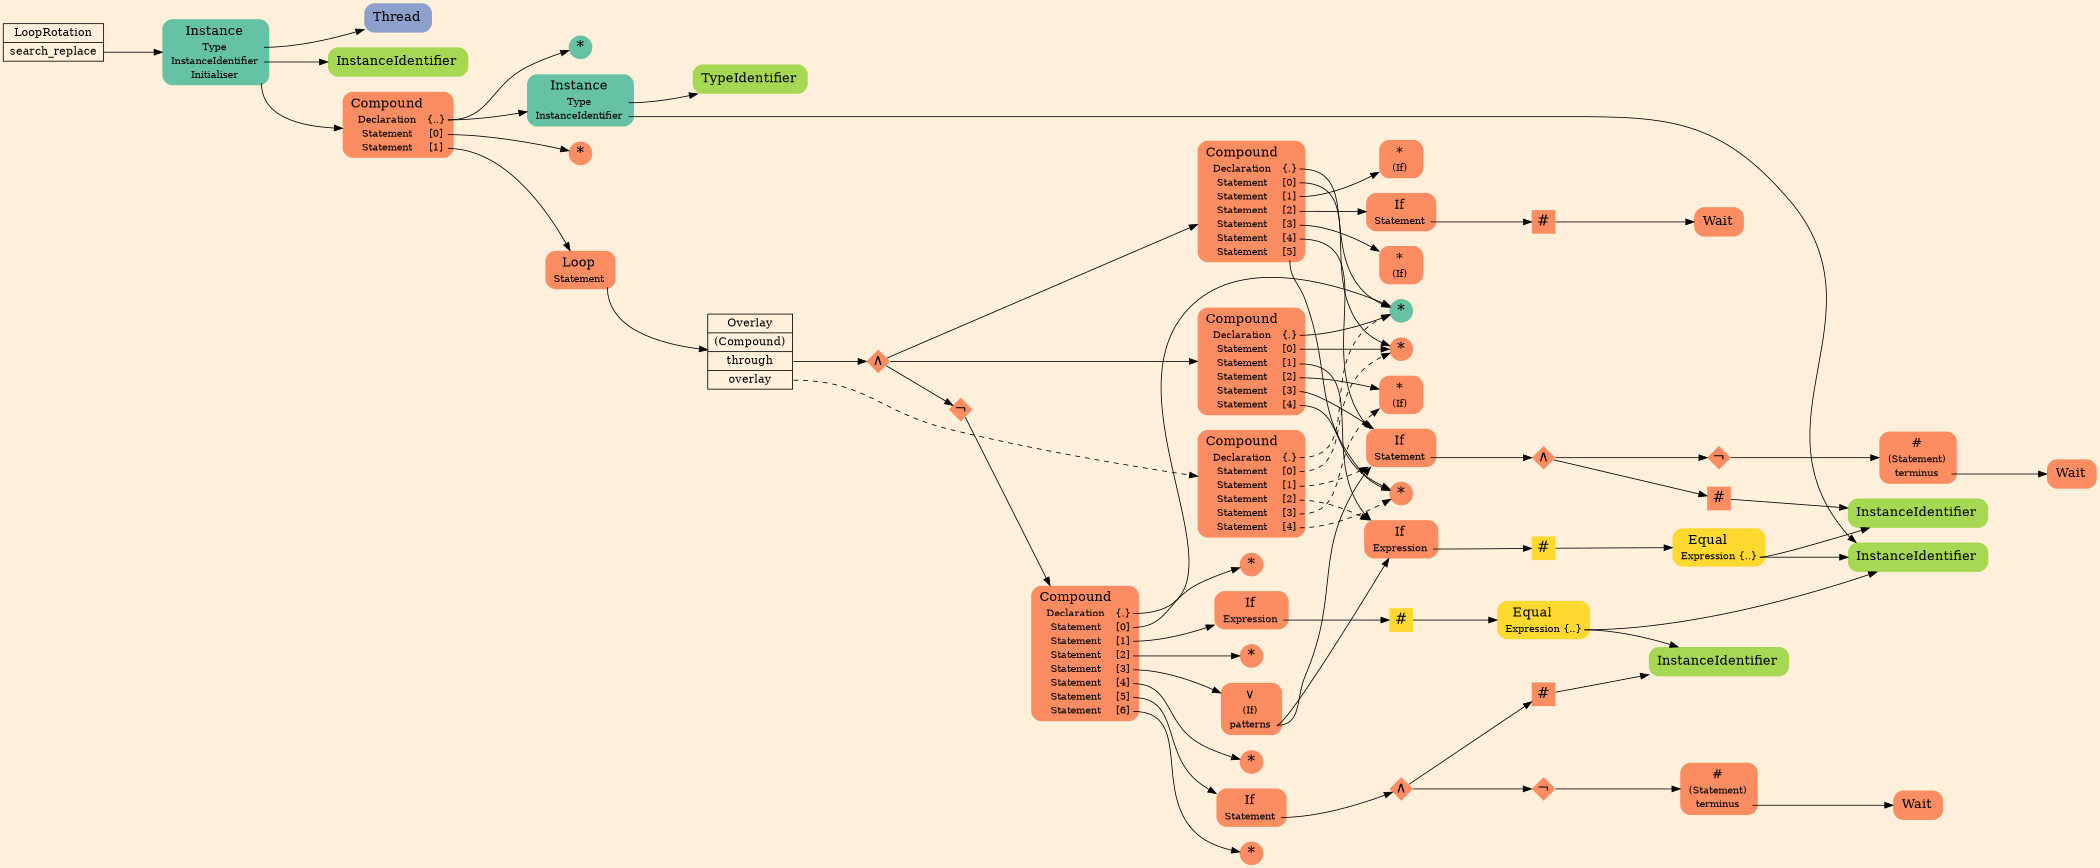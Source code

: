 digraph Inferno {
graph [
rankdir = "LR"
ranksep = 1.0
size = "14,20"
bgcolor = antiquewhite1
];
node [
];
"/CR#P87-0" [
shape = "record"
fillcolor = "transparent"
label = "<fixed> LoopRotation | <port0> search_replace"
style = "filled"
fontsize = "14"
fillcolor = antiquewhite1
];
"/#B-2-1611" [
shape = "plaintext"
fillcolor = "/set28/1"
label = <<TABLE BORDER="0" CELLBORDER="0" CELLSPACING="0">
 <TR>
  <TD><FONT POINT-SIZE="16.0">Instance</FONT></TD>
  <TD></TD>
 </TR>
 <TR>
  <TD>Type</TD>
  <TD PORT="port0"></TD>
 </TR>
 <TR>
  <TD>InstanceIdentifier</TD>
  <TD PORT="port1"></TD>
 </TR>
 <TR>
  <TD>Initialiser</TD>
  <TD PORT="port2"></TD>
 </TR>
</TABLE>>
style = "rounded,filled"
fontsize = "12"
];
"/#B-2-1617" [
shape = "plaintext"
fillcolor = "/set28/3"
label = <<TABLE BORDER="0" CELLBORDER="0" CELLSPACING="0">
 <TR>
  <TD><FONT POINT-SIZE="16.0">Thread</FONT></TD>
  <TD></TD>
 </TR>
</TABLE>>
style = "rounded,filled"
fontsize = "12"
];
"/#B-2-1613" [
shape = "plaintext"
fillcolor = "/set28/5"
label = <<TABLE BORDER="0" CELLBORDER="0" CELLSPACING="0">
 <TR>
  <TD><FONT POINT-SIZE="16.0">InstanceIdentifier</FONT></TD>
  <TD></TD>
 </TR>
</TABLE>>
style = "rounded,filled"
fontsize = "12"
];
"/#B-2-1632" [
shape = "plaintext"
fillcolor = "/set28/2"
label = <<TABLE BORDER="0" CELLBORDER="0" CELLSPACING="0">
 <TR>
  <TD><FONT POINT-SIZE="16.0">Compound</FONT></TD>
  <TD></TD>
 </TR>
 <TR>
  <TD>Declaration</TD>
  <TD PORT="port0">{..}</TD>
 </TR>
 <TR>
  <TD>Statement</TD>
  <TD PORT="port1">[0]</TD>
 </TR>
 <TR>
  <TD>Statement</TD>
  <TD PORT="port2">[1]</TD>
 </TR>
</TABLE>>
style = "rounded,filled"
fontsize = "12"
];
"/#B-2-1618" [
shape = "circle"
fillcolor = "/set28/1"
label = <*>
style = "filled"
fontsize = "18"
penwidth = 0.0
fixedsize = true
width = 0.4
height = 0.4
];
"/#B-2-1612" [
shape = "plaintext"
fillcolor = "/set28/1"
label = <<TABLE BORDER="0" CELLBORDER="0" CELLSPACING="0">
 <TR>
  <TD><FONT POINT-SIZE="16.0">Instance</FONT></TD>
  <TD></TD>
 </TR>
 <TR>
  <TD>Type</TD>
  <TD PORT="port0"></TD>
 </TR>
 <TR>
  <TD>InstanceIdentifier</TD>
  <TD PORT="port1"></TD>
 </TR>
</TABLE>>
style = "rounded,filled"
fontsize = "12"
];
"/#B-2-1651" [
shape = "plaintext"
fillcolor = "/set28/5"
label = <<TABLE BORDER="0" CELLBORDER="0" CELLSPACING="0">
 <TR>
  <TD><FONT POINT-SIZE="16.0">TypeIdentifier</FONT></TD>
  <TD></TD>
 </TR>
</TABLE>>
style = "rounded,filled"
fontsize = "12"
];
"/#B-2-1614" [
shape = "plaintext"
fillcolor = "/set28/5"
label = <<TABLE BORDER="0" CELLBORDER="0" CELLSPACING="0">
 <TR>
  <TD><FONT POINT-SIZE="16.0">InstanceIdentifier</FONT></TD>
  <TD></TD>
 </TR>
</TABLE>>
style = "rounded,filled"
fontsize = "12"
];
"/#B-2-1623" [
shape = "circle"
fillcolor = "/set28/2"
label = <*>
style = "filled"
fontsize = "18"
penwidth = 0.0
fixedsize = true
width = 0.4
height = 0.4
];
"/#B-2-1631" [
shape = "plaintext"
fillcolor = "/set28/2"
label = <<TABLE BORDER="0" CELLBORDER="0" CELLSPACING="0">
 <TR>
  <TD><FONT POINT-SIZE="16.0">Loop</FONT></TD>
  <TD></TD>
 </TR>
 <TR>
  <TD>Statement</TD>
  <TD PORT="port0"></TD>
 </TR>
</TABLE>>
style = "rounded,filled"
fontsize = "12"
];
"/#B-2-1648" [
shape = "record"
fillcolor = "/set28/2"
label = "<fixed> Overlay | <port0> (Compound) | <port1> through | <port2> overlay"
style = "filled"
fontsize = "14"
fillcolor = antiquewhite1
];
"/#B-2-1649" [
shape = "diamond"
fillcolor = "/set28/2"
label = <∧>
style = "filled"
fontsize = "18"
penwidth = 0.0
fixedsize = true
width = 0.4
height = 0.4
];
"/#B-2-1633" [
shape = "plaintext"
fillcolor = "/set28/2"
label = <<TABLE BORDER="0" CELLBORDER="0" CELLSPACING="0">
 <TR>
  <TD><FONT POINT-SIZE="16.0">Compound</FONT></TD>
  <TD></TD>
 </TR>
 <TR>
  <TD>Declaration</TD>
  <TD PORT="port0">{.}</TD>
 </TR>
 <TR>
  <TD>Statement</TD>
  <TD PORT="port1">[0]</TD>
 </TR>
 <TR>
  <TD>Statement</TD>
  <TD PORT="port2">[1]</TD>
 </TR>
 <TR>
  <TD>Statement</TD>
  <TD PORT="port3">[2]</TD>
 </TR>
 <TR>
  <TD>Statement</TD>
  <TD PORT="port4">[3]</TD>
 </TR>
 <TR>
  <TD>Statement</TD>
  <TD PORT="port5">[4]</TD>
 </TR>
</TABLE>>
style = "rounded,filled"
fontsize = "12"
];
"/#B-2-1619" [
shape = "circle"
fillcolor = "/set28/1"
label = <*>
style = "filled"
fontsize = "18"
penwidth = 0.0
fixedsize = true
width = 0.4
height = 0.4
];
"/#B-2-1625" [
shape = "circle"
fillcolor = "/set28/2"
label = <*>
style = "filled"
fontsize = "18"
penwidth = 0.0
fixedsize = true
width = 0.4
height = 0.4
];
"/#B-2-1638" [
shape = "plaintext"
fillcolor = "/set28/2"
label = <<TABLE BORDER="0" CELLBORDER="0" CELLSPACING="0">
 <TR>
  <TD><FONT POINT-SIZE="16.0">If</FONT></TD>
  <TD></TD>
 </TR>
 <TR>
  <TD>Expression</TD>
  <TD PORT="port0"></TD>
 </TR>
</TABLE>>
style = "rounded,filled"
fontsize = "12"
];
"/#B-2-1652" [
shape = "square"
fillcolor = "/set28/6"
label = <#>
style = "filled"
fontsize = "18"
penwidth = 0.0
fixedsize = true
width = 0.4
height = 0.4
];
"/#B-2-1654" [
shape = "plaintext"
fillcolor = "/set28/6"
label = <<TABLE BORDER="0" CELLBORDER="0" CELLSPACING="0">
 <TR>
  <TD><FONT POINT-SIZE="16.0">Equal</FONT></TD>
  <TD></TD>
 </TR>
 <TR>
  <TD>Expression</TD>
  <TD PORT="port0">{..}</TD>
 </TR>
</TABLE>>
style = "rounded,filled"
fontsize = "12"
];
"/#B-2-1615" [
shape = "plaintext"
fillcolor = "/set28/5"
label = <<TABLE BORDER="0" CELLBORDER="0" CELLSPACING="0">
 <TR>
  <TD><FONT POINT-SIZE="16.0">InstanceIdentifier</FONT></TD>
  <TD></TD>
 </TR>
</TABLE>>
style = "rounded,filled"
fontsize = "12"
];
"/#B-2-1643" [
shape = "plaintext"
fillcolor = "/set28/2"
label = <<TABLE BORDER="0" CELLBORDER="0" CELLSPACING="0">
 <TR>
  <TD><FONT POINT-SIZE="16.0">*</FONT></TD>
  <TD></TD>
 </TR>
 <TR>
  <TD>(If)</TD>
  <TD PORT="port0"></TD>
 </TR>
</TABLE>>
style = "rounded,filled"
fontsize = "12"
];
"/#B-2-1639" [
shape = "plaintext"
fillcolor = "/set28/2"
label = <<TABLE BORDER="0" CELLBORDER="0" CELLSPACING="0">
 <TR>
  <TD><FONT POINT-SIZE="16.0">If</FONT></TD>
  <TD></TD>
 </TR>
 <TR>
  <TD>Statement</TD>
  <TD PORT="port0"></TD>
 </TR>
</TABLE>>
style = "rounded,filled"
fontsize = "12"
];
"/#B-2-1661" [
shape = "diamond"
fillcolor = "/set28/2"
label = <∧>
style = "filled"
fontsize = "18"
penwidth = 0.0
fixedsize = true
width = 0.4
height = 0.4
];
"/#B-2-1656" [
shape = "square"
fillcolor = "/set28/2"
label = <#>
style = "filled"
fontsize = "18"
penwidth = 0.0
fixedsize = true
width = 0.4
height = 0.4
];
"/#B-2-1663" [
shape = "diamond"
fillcolor = "/set28/2"
label = <¬>
style = "filled"
fontsize = "18"
penwidth = 0.0
fixedsize = true
width = 0.4
height = 0.4
];
"/#B-2-1658" [
shape = "plaintext"
fillcolor = "/set28/2"
label = <<TABLE BORDER="0" CELLBORDER="0" CELLSPACING="0">
 <TR>
  <TD><FONT POINT-SIZE="16.0">#</FONT></TD>
  <TD></TD>
 </TR>
 <TR>
  <TD>(Statement)</TD>
  <TD PORT="port0"></TD>
 </TR>
 <TR>
  <TD>terminus</TD>
  <TD PORT="port1"></TD>
 </TR>
</TABLE>>
style = "rounded,filled"
fontsize = "12"
];
"/#B-2-1667" [
shape = "plaintext"
fillcolor = "/set28/2"
label = <<TABLE BORDER="0" CELLBORDER="0" CELLSPACING="0">
 <TR>
  <TD><FONT POINT-SIZE="16.0">Wait</FONT></TD>
  <TD></TD>
 </TR>
</TABLE>>
style = "rounded,filled"
fontsize = "12"
];
"/#B-2-1626" [
shape = "circle"
fillcolor = "/set28/2"
label = <*>
style = "filled"
fontsize = "18"
penwidth = 0.0
fixedsize = true
width = 0.4
height = 0.4
];
"/#B-2-1634" [
shape = "plaintext"
fillcolor = "/set28/2"
label = <<TABLE BORDER="0" CELLBORDER="0" CELLSPACING="0">
 <TR>
  <TD><FONT POINT-SIZE="16.0">Compound</FONT></TD>
  <TD></TD>
 </TR>
 <TR>
  <TD>Declaration</TD>
  <TD PORT="port0">{.}</TD>
 </TR>
 <TR>
  <TD>Statement</TD>
  <TD PORT="port1">[0]</TD>
 </TR>
 <TR>
  <TD>Statement</TD>
  <TD PORT="port2">[1]</TD>
 </TR>
 <TR>
  <TD>Statement</TD>
  <TD PORT="port3">[2]</TD>
 </TR>
 <TR>
  <TD>Statement</TD>
  <TD PORT="port4">[3]</TD>
 </TR>
 <TR>
  <TD>Statement</TD>
  <TD PORT="port5">[4]</TD>
 </TR>
 <TR>
  <TD>Statement</TD>
  <TD PORT="port6">[5]</TD>
 </TR>
</TABLE>>
style = "rounded,filled"
fontsize = "12"
];
"/#B-2-1644" [
shape = "plaintext"
fillcolor = "/set28/2"
label = <<TABLE BORDER="0" CELLBORDER="0" CELLSPACING="0">
 <TR>
  <TD><FONT POINT-SIZE="16.0">*</FONT></TD>
  <TD></TD>
 </TR>
 <TR>
  <TD>(If)</TD>
  <TD PORT="port0"></TD>
 </TR>
</TABLE>>
style = "rounded,filled"
fontsize = "12"
];
"/#B-2-1640" [
shape = "plaintext"
fillcolor = "/set28/2"
label = <<TABLE BORDER="0" CELLBORDER="0" CELLSPACING="0">
 <TR>
  <TD><FONT POINT-SIZE="16.0">If</FONT></TD>
  <TD></TD>
 </TR>
 <TR>
  <TD>Statement</TD>
  <TD PORT="port0"></TD>
 </TR>
</TABLE>>
style = "rounded,filled"
fontsize = "12"
];
"/#B-2-1659" [
shape = "square"
fillcolor = "/set28/2"
label = <#>
style = "filled"
fontsize = "18"
penwidth = 0.0
fixedsize = true
width = 0.4
height = 0.4
];
"/#B-2-1668" [
shape = "plaintext"
fillcolor = "/set28/2"
label = <<TABLE BORDER="0" CELLBORDER="0" CELLSPACING="0">
 <TR>
  <TD><FONT POINT-SIZE="16.0">Wait</FONT></TD>
  <TD></TD>
 </TR>
</TABLE>>
style = "rounded,filled"
fontsize = "12"
];
"/#B-2-1645" [
shape = "plaintext"
fillcolor = "/set28/2"
label = <<TABLE BORDER="0" CELLBORDER="0" CELLSPACING="0">
 <TR>
  <TD><FONT POINT-SIZE="16.0">*</FONT></TD>
  <TD></TD>
 </TR>
 <TR>
  <TD>(If)</TD>
  <TD PORT="port0"></TD>
 </TR>
</TABLE>>
style = "rounded,filled"
fontsize = "12"
];
"/#B-2-1665" [
shape = "diamond"
fillcolor = "/set28/2"
label = <¬>
style = "filled"
fontsize = "18"
penwidth = 0.0
fixedsize = true
width = 0.4
height = 0.4
];
"/#B-2-1637" [
shape = "plaintext"
fillcolor = "/set28/2"
label = <<TABLE BORDER="0" CELLBORDER="0" CELLSPACING="0">
 <TR>
  <TD><FONT POINT-SIZE="16.0">Compound</FONT></TD>
  <TD></TD>
 </TR>
 <TR>
  <TD>Declaration</TD>
  <TD PORT="port0">{.}</TD>
 </TR>
 <TR>
  <TD>Statement</TD>
  <TD PORT="port1">[0]</TD>
 </TR>
 <TR>
  <TD>Statement</TD>
  <TD PORT="port2">[1]</TD>
 </TR>
 <TR>
  <TD>Statement</TD>
  <TD PORT="port3">[2]</TD>
 </TR>
 <TR>
  <TD>Statement</TD>
  <TD PORT="port4">[3]</TD>
 </TR>
 <TR>
  <TD>Statement</TD>
  <TD PORT="port5">[4]</TD>
 </TR>
 <TR>
  <TD>Statement</TD>
  <TD PORT="port6">[5]</TD>
 </TR>
 <TR>
  <TD>Statement</TD>
  <TD PORT="port7">[6]</TD>
 </TR>
</TABLE>>
style = "rounded,filled"
fontsize = "12"
];
"/#B-2-1627" [
shape = "circle"
fillcolor = "/set28/2"
label = <*>
style = "filled"
fontsize = "18"
penwidth = 0.0
fixedsize = true
width = 0.4
height = 0.4
];
"/#B-2-1642" [
shape = "plaintext"
fillcolor = "/set28/2"
label = <<TABLE BORDER="0" CELLBORDER="0" CELLSPACING="0">
 <TR>
  <TD><FONT POINT-SIZE="16.0">If</FONT></TD>
  <TD></TD>
 </TR>
 <TR>
  <TD>Expression</TD>
  <TD PORT="port0"></TD>
 </TR>
</TABLE>>
style = "rounded,filled"
fontsize = "12"
];
"/#B-2-1653" [
shape = "square"
fillcolor = "/set28/6"
label = <#>
style = "filled"
fontsize = "18"
penwidth = 0.0
fixedsize = true
width = 0.4
height = 0.4
];
"/#B-2-1655" [
shape = "plaintext"
fillcolor = "/set28/6"
label = <<TABLE BORDER="0" CELLBORDER="0" CELLSPACING="0">
 <TR>
  <TD><FONT POINT-SIZE="16.0">Equal</FONT></TD>
  <TD></TD>
 </TR>
 <TR>
  <TD>Expression</TD>
  <TD PORT="port0">{..}</TD>
 </TR>
</TABLE>>
style = "rounded,filled"
fontsize = "12"
];
"/#B-2-1616" [
shape = "plaintext"
fillcolor = "/set28/5"
label = <<TABLE BORDER="0" CELLBORDER="0" CELLSPACING="0">
 <TR>
  <TD><FONT POINT-SIZE="16.0">InstanceIdentifier</FONT></TD>
  <TD></TD>
 </TR>
</TABLE>>
style = "rounded,filled"
fontsize = "12"
];
"/#B-2-1629" [
shape = "circle"
fillcolor = "/set28/2"
label = <*>
style = "filled"
fontsize = "18"
penwidth = 0.0
fixedsize = true
width = 0.4
height = 0.4
];
"/#B-2-1666" [
shape = "plaintext"
fillcolor = "/set28/2"
label = <<TABLE BORDER="0" CELLBORDER="0" CELLSPACING="0">
 <TR>
  <TD><FONT POINT-SIZE="16.0">∨</FONT></TD>
  <TD></TD>
 </TR>
 <TR>
  <TD>(If)</TD>
  <TD PORT="port0"></TD>
 </TR>
 <TR>
  <TD>patterns</TD>
  <TD PORT="port1"></TD>
 </TR>
</TABLE>>
style = "rounded,filled"
fontsize = "12"
];
"/#B-2-1628" [
shape = "circle"
fillcolor = "/set28/2"
label = <*>
style = "filled"
fontsize = "18"
penwidth = 0.0
fixedsize = true
width = 0.4
height = 0.4
];
"/#B-2-1641" [
shape = "plaintext"
fillcolor = "/set28/2"
label = <<TABLE BORDER="0" CELLBORDER="0" CELLSPACING="0">
 <TR>
  <TD><FONT POINT-SIZE="16.0">If</FONT></TD>
  <TD></TD>
 </TR>
 <TR>
  <TD>Statement</TD>
  <TD PORT="port0"></TD>
 </TR>
</TABLE>>
style = "rounded,filled"
fontsize = "12"
];
"/#B-2-1662" [
shape = "diamond"
fillcolor = "/set28/2"
label = <∧>
style = "filled"
fontsize = "18"
penwidth = 0.0
fixedsize = true
width = 0.4
height = 0.4
];
"/#B-2-1657" [
shape = "square"
fillcolor = "/set28/2"
label = <#>
style = "filled"
fontsize = "18"
penwidth = 0.0
fixedsize = true
width = 0.4
height = 0.4
];
"/#B-2-1664" [
shape = "diamond"
fillcolor = "/set28/2"
label = <¬>
style = "filled"
fontsize = "18"
penwidth = 0.0
fixedsize = true
width = 0.4
height = 0.4
];
"/#B-2-1660" [
shape = "plaintext"
fillcolor = "/set28/2"
label = <<TABLE BORDER="0" CELLBORDER="0" CELLSPACING="0">
 <TR>
  <TD><FONT POINT-SIZE="16.0">#</FONT></TD>
  <TD></TD>
 </TR>
 <TR>
  <TD>(Statement)</TD>
  <TD PORT="port0"></TD>
 </TR>
 <TR>
  <TD>terminus</TD>
  <TD PORT="port1"></TD>
 </TR>
</TABLE>>
style = "rounded,filled"
fontsize = "12"
];
"/#B-2-1669" [
shape = "plaintext"
fillcolor = "/set28/2"
label = <<TABLE BORDER="0" CELLBORDER="0" CELLSPACING="0">
 <TR>
  <TD><FONT POINT-SIZE="16.0">Wait</FONT></TD>
  <TD></TD>
 </TR>
</TABLE>>
style = "rounded,filled"
fontsize = "12"
];
"/#B-2-1630" [
shape = "circle"
fillcolor = "/set28/2"
label = <*>
style = "filled"
fontsize = "18"
penwidth = 0.0
fixedsize = true
width = 0.4
height = 0.4
];
"/#B-2-1635" [
shape = "plaintext"
fillcolor = "/set28/2"
label = <<TABLE BORDER="0" CELLBORDER="0" CELLSPACING="0">
 <TR>
  <TD><FONT POINT-SIZE="16.0">Compound</FONT></TD>
  <TD></TD>
 </TR>
 <TR>
  <TD>Declaration</TD>
  <TD PORT="port0">{.}</TD>
 </TR>
 <TR>
  <TD>Statement</TD>
  <TD PORT="port1">[0]</TD>
 </TR>
 <TR>
  <TD>Statement</TD>
  <TD PORT="port2">[1]</TD>
 </TR>
 <TR>
  <TD>Statement</TD>
  <TD PORT="port3">[2]</TD>
 </TR>
 <TR>
  <TD>Statement</TD>
  <TD PORT="port4">[3]</TD>
 </TR>
 <TR>
  <TD>Statement</TD>
  <TD PORT="port5">[4]</TD>
 </TR>
</TABLE>>
style = "rounded,filled"
fontsize = "12"
];
"/CR#P87-0":port0 -> "/#B-2-1611" [style="solid"
];
"/#B-2-1611":port0 -> "/#B-2-1617" [style="solid"
];
"/#B-2-1611":port1 -> "/#B-2-1613" [style="solid"
];
"/#B-2-1611":port2 -> "/#B-2-1632" [style="solid"
];
"/#B-2-1632":port0 -> "/#B-2-1618" [style="solid"
];
"/#B-2-1632":port0 -> "/#B-2-1612" [style="solid"
];
"/#B-2-1632":port1 -> "/#B-2-1623" [style="solid"
];
"/#B-2-1632":port2 -> "/#B-2-1631" [style="solid"
];
"/#B-2-1612":port0 -> "/#B-2-1651" [style="solid"
];
"/#B-2-1612":port1 -> "/#B-2-1614" [style="solid"
];
"/#B-2-1631":port0 -> "/#B-2-1648" [style="solid"
];
"/#B-2-1648":port1 -> "/#B-2-1649" [style="solid"
];
"/#B-2-1648":port2 -> "/#B-2-1635" [style="dashed"
];
"/#B-2-1649" -> "/#B-2-1633" [style="solid"
];
"/#B-2-1649" -> "/#B-2-1634" [style="solid"
];
"/#B-2-1649" -> "/#B-2-1665" [style="solid"
];
"/#B-2-1633":port0 -> "/#B-2-1619" [style="solid"
];
"/#B-2-1633":port1 -> "/#B-2-1625" [style="solid"
];
"/#B-2-1633":port2 -> "/#B-2-1638" [style="solid"
];
"/#B-2-1633":port3 -> "/#B-2-1643" [style="solid"
];
"/#B-2-1633":port4 -> "/#B-2-1639" [style="solid"
];
"/#B-2-1633":port5 -> "/#B-2-1626" [style="solid"
];
"/#B-2-1638":port0 -> "/#B-2-1652" [style="solid"
];
"/#B-2-1652" -> "/#B-2-1654" [style="solid"
];
"/#B-2-1654":port0 -> "/#B-2-1614" [style="solid"
];
"/#B-2-1654":port0 -> "/#B-2-1615" [style="solid"
];
"/#B-2-1639":port0 -> "/#B-2-1661" [style="solid"
];
"/#B-2-1661" -> "/#B-2-1656" [style="solid"
];
"/#B-2-1661" -> "/#B-2-1663" [style="solid"
];
"/#B-2-1656" -> "/#B-2-1615" [style="solid"
];
"/#B-2-1663" -> "/#B-2-1658" [style="solid"
];
"/#B-2-1658":port1 -> "/#B-2-1667" [style="solid"
];
"/#B-2-1634":port0 -> "/#B-2-1619" [style="solid"
];
"/#B-2-1634":port1 -> "/#B-2-1625" [style="solid"
];
"/#B-2-1634":port2 -> "/#B-2-1644" [style="solid"
];
"/#B-2-1634":port3 -> "/#B-2-1640" [style="solid"
];
"/#B-2-1634":port4 -> "/#B-2-1645" [style="solid"
];
"/#B-2-1634":port5 -> "/#B-2-1639" [style="solid"
];
"/#B-2-1634":port6 -> "/#B-2-1626" [style="solid"
];
"/#B-2-1640":port0 -> "/#B-2-1659" [style="solid"
];
"/#B-2-1659" -> "/#B-2-1668" [style="solid"
];
"/#B-2-1665" -> "/#B-2-1637" [style="solid"
];
"/#B-2-1637":port0 -> "/#B-2-1619" [style="solid"
];
"/#B-2-1637":port1 -> "/#B-2-1627" [style="solid"
];
"/#B-2-1637":port2 -> "/#B-2-1642" [style="solid"
];
"/#B-2-1637":port3 -> "/#B-2-1629" [style="solid"
];
"/#B-2-1637":port4 -> "/#B-2-1666" [style="solid"
];
"/#B-2-1637":port5 -> "/#B-2-1628" [style="solid"
];
"/#B-2-1637":port6 -> "/#B-2-1641" [style="solid"
];
"/#B-2-1637":port7 -> "/#B-2-1630" [style="solid"
];
"/#B-2-1642":port0 -> "/#B-2-1653" [style="solid"
];
"/#B-2-1653" -> "/#B-2-1655" [style="solid"
];
"/#B-2-1655":port0 -> "/#B-2-1614" [style="solid"
];
"/#B-2-1655":port0 -> "/#B-2-1616" [style="solid"
];
"/#B-2-1666":port1 -> "/#B-2-1638" [style="solid"
];
"/#B-2-1666":port1 -> "/#B-2-1639" [style="solid"
];
"/#B-2-1641":port0 -> "/#B-2-1662" [style="solid"
];
"/#B-2-1662" -> "/#B-2-1657" [style="solid"
];
"/#B-2-1662" -> "/#B-2-1664" [style="solid"
];
"/#B-2-1657" -> "/#B-2-1616" [style="solid"
];
"/#B-2-1664" -> "/#B-2-1660" [style="solid"
];
"/#B-2-1660":port1 -> "/#B-2-1669" [style="solid"
];
"/#B-2-1635":port0 -> "/#B-2-1619" [style="dashed"
];
"/#B-2-1635":port1 -> "/#B-2-1625" [style="dashed"
];
"/#B-2-1635":port2 -> "/#B-2-1639" [style="dashed"
];
"/#B-2-1635":port3 -> "/#B-2-1638" [style="dashed"
];
"/#B-2-1635":port4 -> "/#B-2-1643" [style="dashed"
];
"/#B-2-1635":port5 -> "/#B-2-1626" [style="dashed"
];
}

